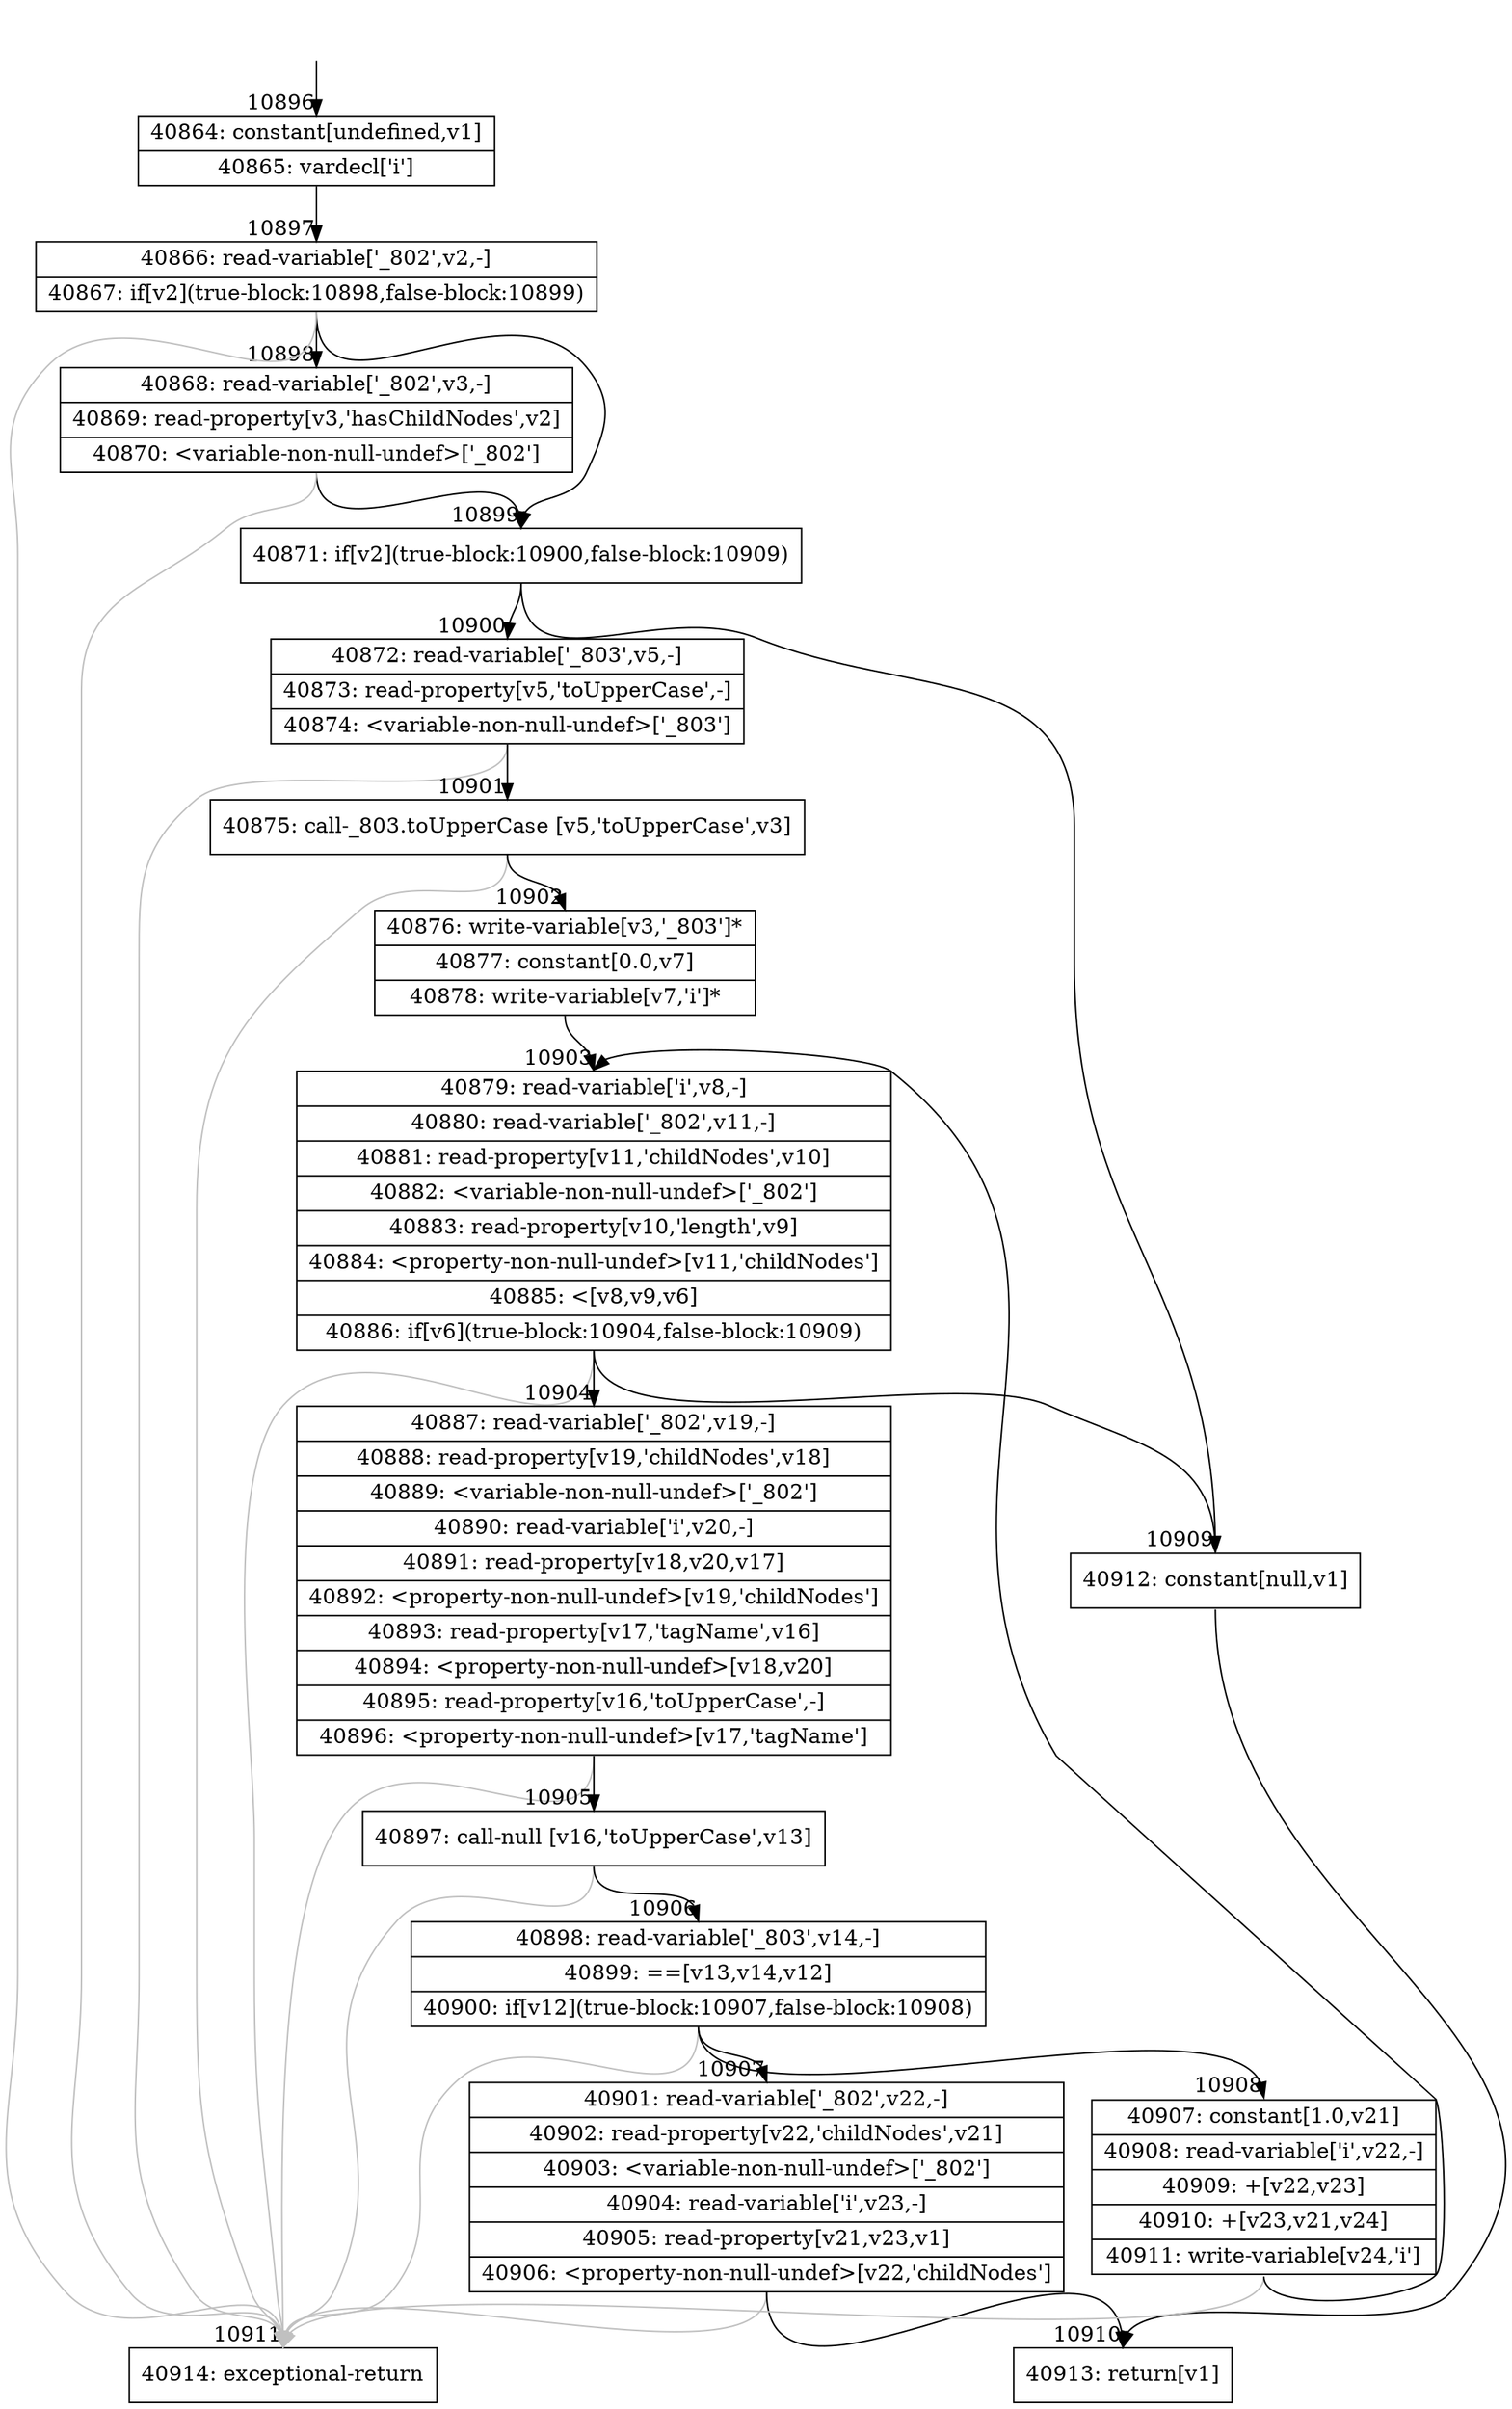digraph {
rankdir="TD"
BB_entry769[shape=none,label=""];
BB_entry769 -> BB10896 [tailport=s, headport=n, headlabel="    10896"]
BB10896 [shape=record label="{40864: constant[undefined,v1]|40865: vardecl['i']}" ] 
BB10896 -> BB10897 [tailport=s, headport=n, headlabel="      10897"]
BB10897 [shape=record label="{40866: read-variable['_802',v2,-]|40867: if[v2](true-block:10898,false-block:10899)}" ] 
BB10897 -> BB10899 [tailport=s, headport=n, headlabel="      10899"]
BB10897 -> BB10898 [tailport=s, headport=n, headlabel="      10898"]
BB10897 -> BB10911 [tailport=s, headport=n, color=gray, headlabel="      10911"]
BB10898 [shape=record label="{40868: read-variable['_802',v3,-]|40869: read-property[v3,'hasChildNodes',v2]|40870: \<variable-non-null-undef\>['_802']}" ] 
BB10898 -> BB10899 [tailport=s, headport=n]
BB10898 -> BB10911 [tailport=s, headport=n, color=gray]
BB10899 [shape=record label="{40871: if[v2](true-block:10900,false-block:10909)}" ] 
BB10899 -> BB10900 [tailport=s, headport=n, headlabel="      10900"]
BB10899 -> BB10909 [tailport=s, headport=n, headlabel="      10909"]
BB10900 [shape=record label="{40872: read-variable['_803',v5,-]|40873: read-property[v5,'toUpperCase',-]|40874: \<variable-non-null-undef\>['_803']}" ] 
BB10900 -> BB10901 [tailport=s, headport=n, headlabel="      10901"]
BB10900 -> BB10911 [tailport=s, headport=n, color=gray]
BB10901 [shape=record label="{40875: call-_803.toUpperCase [v5,'toUpperCase',v3]}" ] 
BB10901 -> BB10902 [tailport=s, headport=n, headlabel="      10902"]
BB10901 -> BB10911 [tailport=s, headport=n, color=gray]
BB10902 [shape=record label="{40876: write-variable[v3,'_803']*|40877: constant[0.0,v7]|40878: write-variable[v7,'i']*}" ] 
BB10902 -> BB10903 [tailport=s, headport=n, headlabel="      10903"]
BB10903 [shape=record label="{40879: read-variable['i',v8,-]|40880: read-variable['_802',v11,-]|40881: read-property[v11,'childNodes',v10]|40882: \<variable-non-null-undef\>['_802']|40883: read-property[v10,'length',v9]|40884: \<property-non-null-undef\>[v11,'childNodes']|40885: \<[v8,v9,v6]|40886: if[v6](true-block:10904,false-block:10909)}" ] 
BB10903 -> BB10904 [tailport=s, headport=n, headlabel="      10904"]
BB10903 -> BB10909 [tailport=s, headport=n]
BB10903 -> BB10911 [tailport=s, headport=n, color=gray]
BB10904 [shape=record label="{40887: read-variable['_802',v19,-]|40888: read-property[v19,'childNodes',v18]|40889: \<variable-non-null-undef\>['_802']|40890: read-variable['i',v20,-]|40891: read-property[v18,v20,v17]|40892: \<property-non-null-undef\>[v19,'childNodes']|40893: read-property[v17,'tagName',v16]|40894: \<property-non-null-undef\>[v18,v20]|40895: read-property[v16,'toUpperCase',-]|40896: \<property-non-null-undef\>[v17,'tagName']}" ] 
BB10904 -> BB10905 [tailport=s, headport=n, headlabel="      10905"]
BB10904 -> BB10911 [tailport=s, headport=n, color=gray]
BB10905 [shape=record label="{40897: call-null [v16,'toUpperCase',v13]}" ] 
BB10905 -> BB10906 [tailport=s, headport=n, headlabel="      10906"]
BB10905 -> BB10911 [tailport=s, headport=n, color=gray]
BB10906 [shape=record label="{40898: read-variable['_803',v14,-]|40899: ==[v13,v14,v12]|40900: if[v12](true-block:10907,false-block:10908)}" ] 
BB10906 -> BB10907 [tailport=s, headport=n, headlabel="      10907"]
BB10906 -> BB10908 [tailport=s, headport=n, headlabel="      10908"]
BB10906 -> BB10911 [tailport=s, headport=n, color=gray]
BB10907 [shape=record label="{40901: read-variable['_802',v22,-]|40902: read-property[v22,'childNodes',v21]|40903: \<variable-non-null-undef\>['_802']|40904: read-variable['i',v23,-]|40905: read-property[v21,v23,v1]|40906: \<property-non-null-undef\>[v22,'childNodes']}" ] 
BB10907 -> BB10910 [tailport=s, headport=n, headlabel="      10910"]
BB10907 -> BB10911 [tailport=s, headport=n, color=gray]
BB10908 [shape=record label="{40907: constant[1.0,v21]|40908: read-variable['i',v22,-]|40909: +[v22,v23]|40910: +[v23,v21,v24]|40911: write-variable[v24,'i']}" ] 
BB10908 -> BB10903 [tailport=s, headport=n]
BB10908 -> BB10911 [tailport=s, headport=n, color=gray]
BB10909 [shape=record label="{40912: constant[null,v1]}" ] 
BB10909 -> BB10910 [tailport=s, headport=n]
BB10910 [shape=record label="{40913: return[v1]}" ] 
BB10911 [shape=record label="{40914: exceptional-return}" ] 
//#$~ 7639
}
